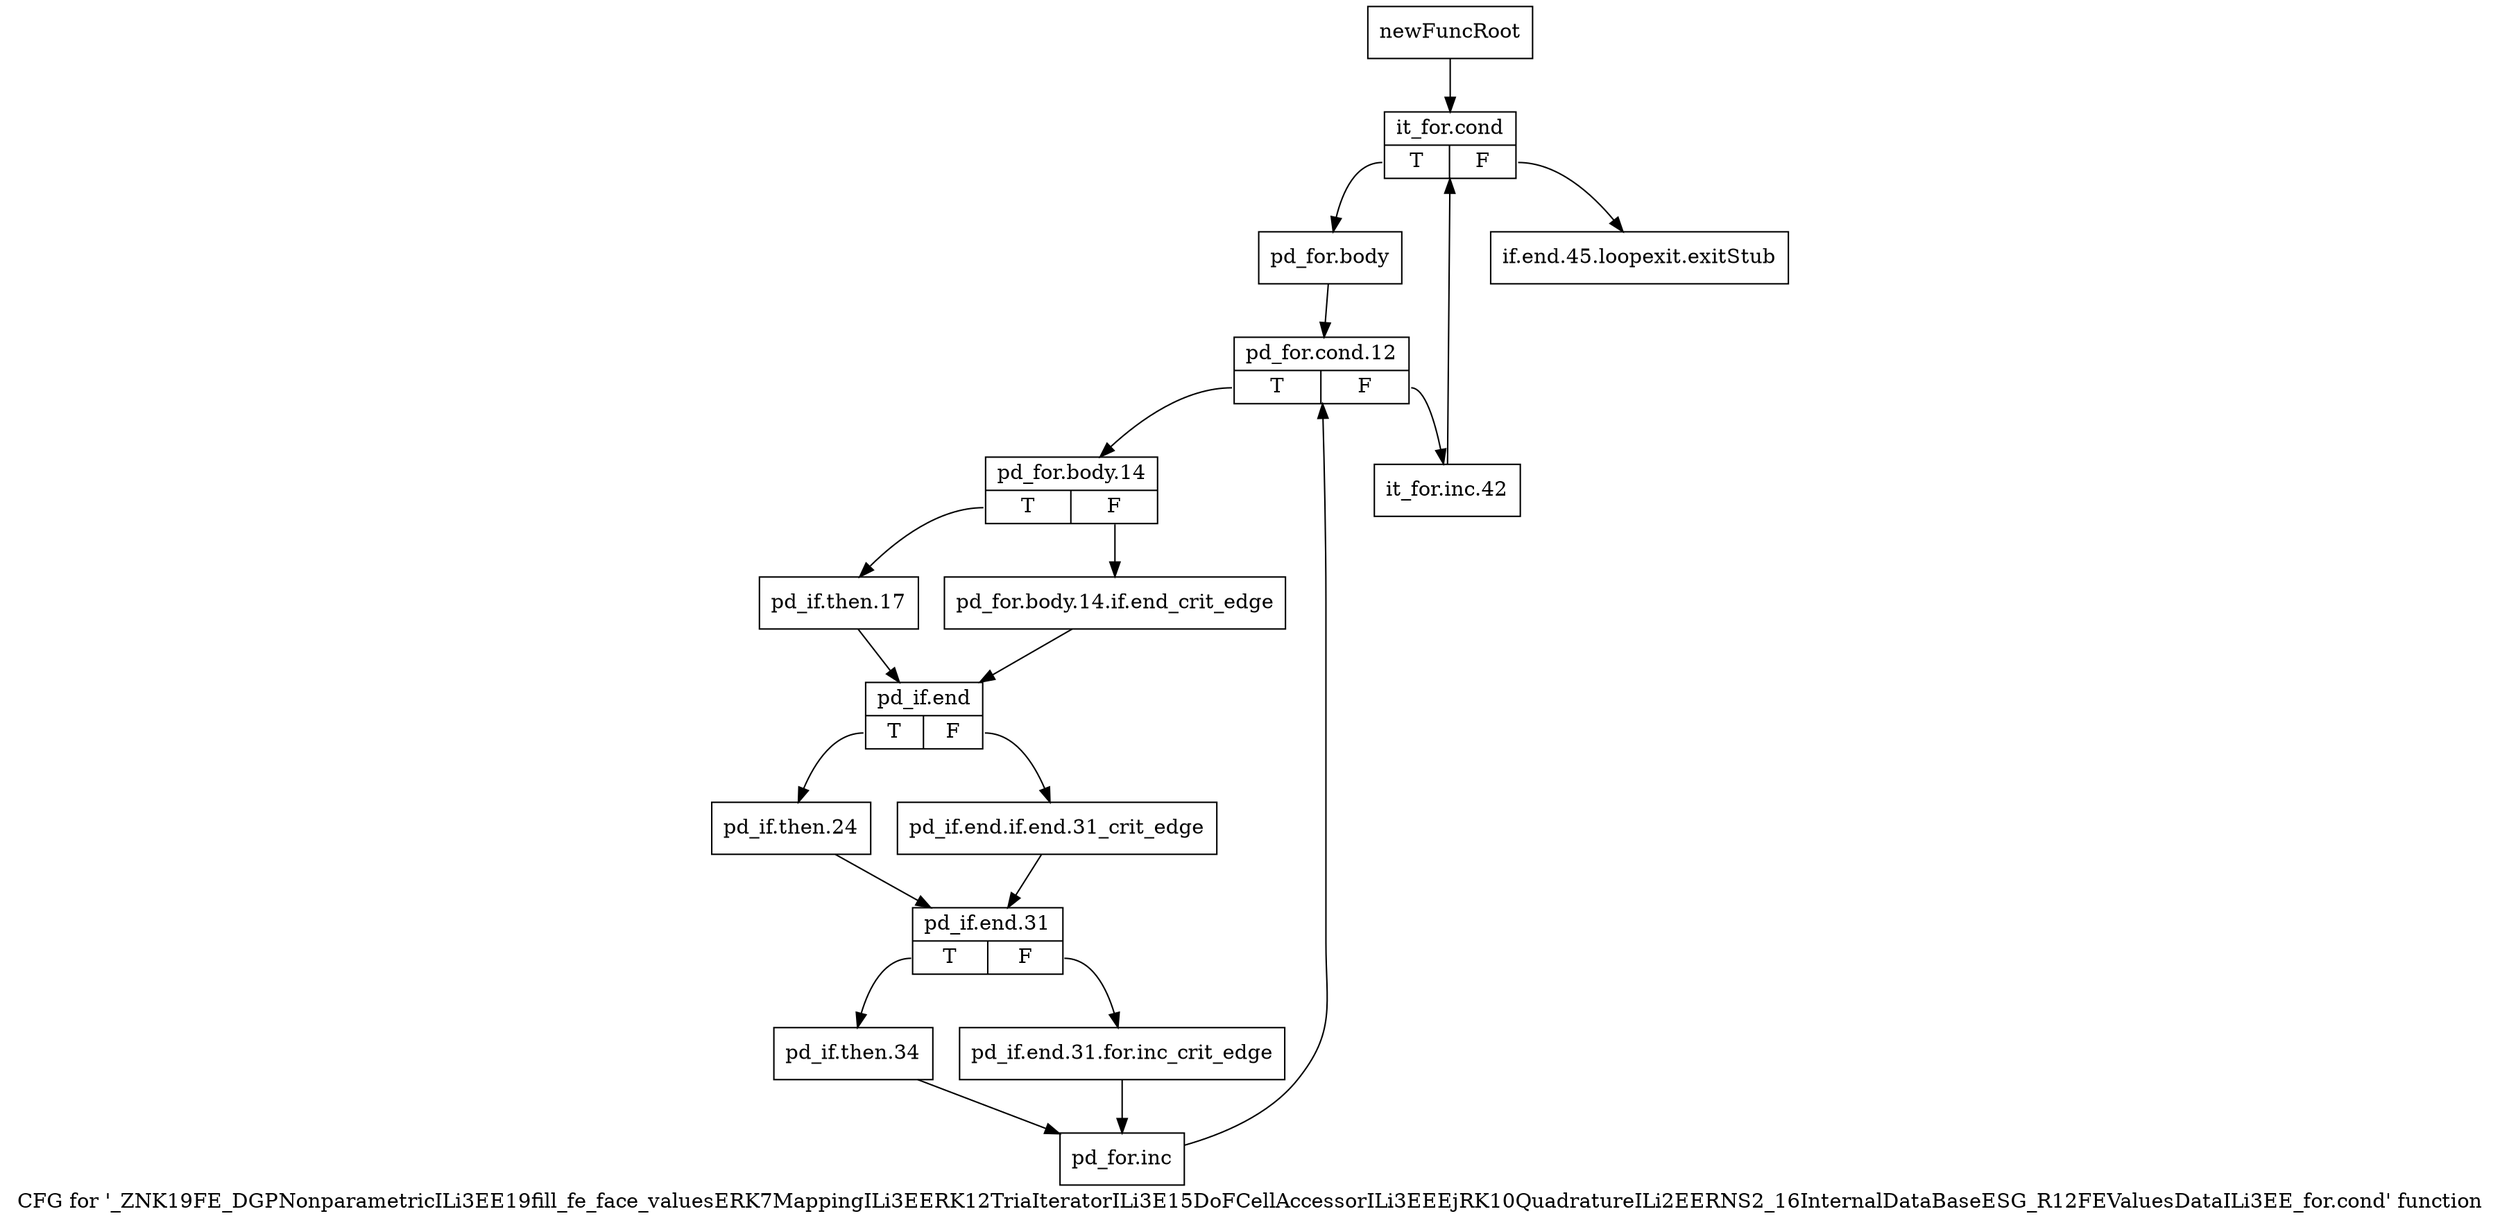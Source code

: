 digraph "CFG for '_ZNK19FE_DGPNonparametricILi3EE19fill_fe_face_valuesERK7MappingILi3EERK12TriaIteratorILi3E15DoFCellAccessorILi3EEEjRK10QuadratureILi2EERNS2_16InternalDataBaseESG_R12FEValuesDataILi3EE_for.cond' function" {
	label="CFG for '_ZNK19FE_DGPNonparametricILi3EE19fill_fe_face_valuesERK7MappingILi3EERK12TriaIteratorILi3E15DoFCellAccessorILi3EEEjRK10QuadratureILi2EERNS2_16InternalDataBaseESG_R12FEValuesDataILi3EE_for.cond' function";

	Node0x90ac930 [shape=record,label="{newFuncRoot}"];
	Node0x90ac930 -> Node0x90ac9d0;
	Node0x90ac980 [shape=record,label="{if.end.45.loopexit.exitStub}"];
	Node0x90ac9d0 [shape=record,label="{it_for.cond|{<s0>T|<s1>F}}"];
	Node0x90ac9d0:s0 -> Node0x90aca20;
	Node0x90ac9d0:s1 -> Node0x90ac980;
	Node0x90aca20 [shape=record,label="{pd_for.body}"];
	Node0x90aca20 -> Node0x90aca70;
	Node0x90aca70 [shape=record,label="{pd_for.cond.12|{<s0>T|<s1>F}}"];
	Node0x90aca70:s0 -> Node0x90acb10;
	Node0x90aca70:s1 -> Node0x90acac0;
	Node0x90acac0 [shape=record,label="{it_for.inc.42}"];
	Node0x90acac0 -> Node0x90ac9d0;
	Node0x90acb10 [shape=record,label="{pd_for.body.14|{<s0>T|<s1>F}}"];
	Node0x90acb10:s0 -> Node0x90acbb0;
	Node0x90acb10:s1 -> Node0x90acb60;
	Node0x90acb60 [shape=record,label="{pd_for.body.14.if.end_crit_edge}"];
	Node0x90acb60 -> Node0x90acc00;
	Node0x90acbb0 [shape=record,label="{pd_if.then.17}"];
	Node0x90acbb0 -> Node0x90acc00;
	Node0x90acc00 [shape=record,label="{pd_if.end|{<s0>T|<s1>F}}"];
	Node0x90acc00:s0 -> Node0x90acca0;
	Node0x90acc00:s1 -> Node0x90acc50;
	Node0x90acc50 [shape=record,label="{pd_if.end.if.end.31_crit_edge}"];
	Node0x90acc50 -> Node0x90accf0;
	Node0x90acca0 [shape=record,label="{pd_if.then.24}"];
	Node0x90acca0 -> Node0x90accf0;
	Node0x90accf0 [shape=record,label="{pd_if.end.31|{<s0>T|<s1>F}}"];
	Node0x90accf0:s0 -> Node0x90acd90;
	Node0x90accf0:s1 -> Node0x90acd40;
	Node0x90acd40 [shape=record,label="{pd_if.end.31.for.inc_crit_edge}"];
	Node0x90acd40 -> Node0x90acde0;
	Node0x90acd90 [shape=record,label="{pd_if.then.34}"];
	Node0x90acd90 -> Node0x90acde0;
	Node0x90acde0 [shape=record,label="{pd_for.inc}"];
	Node0x90acde0 -> Node0x90aca70;
}
